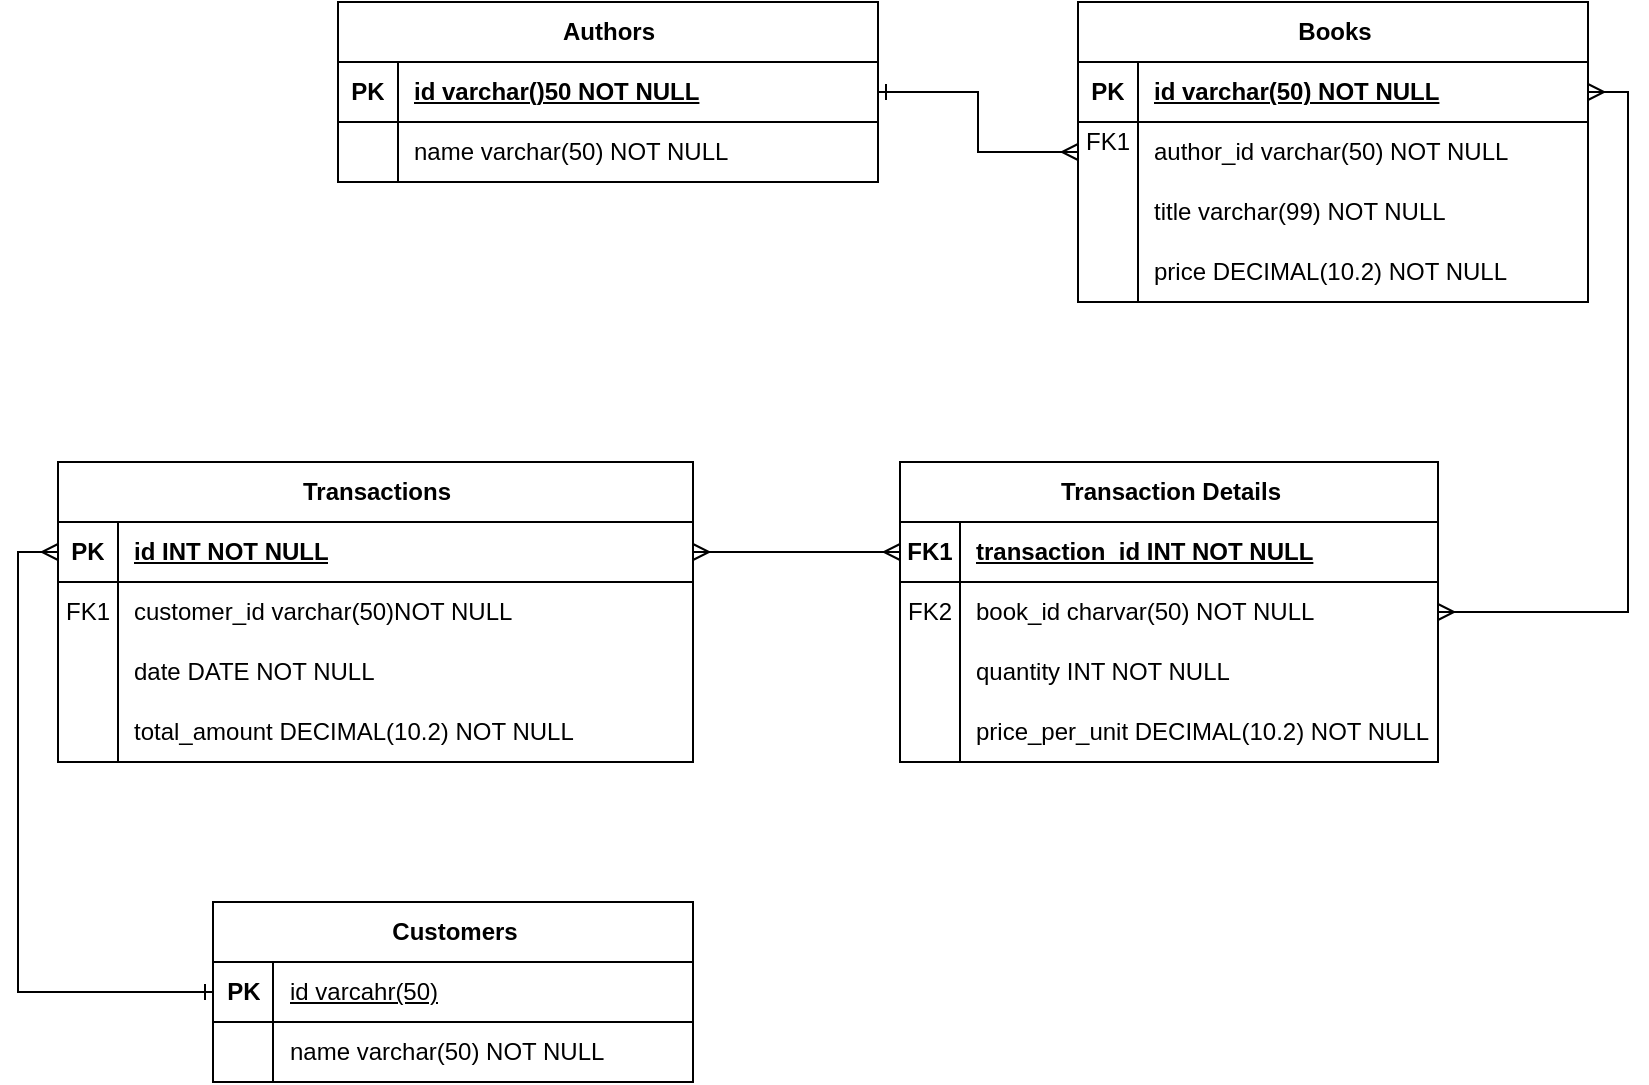 <mxfile version="24.7.1" type="device">
  <diagram name="Page-1" id="kHANodzGv5UoFWeS7k84">
    <mxGraphModel dx="1393" dy="804" grid="1" gridSize="10" guides="1" tooltips="1" connect="1" arrows="1" fold="1" page="1" pageScale="1" pageWidth="850" pageHeight="1100" math="0" shadow="0">
      <root>
        <mxCell id="0" />
        <mxCell id="1" parent="0" />
        <mxCell id="Fjyi1hUrt9Q1MQqBDxvz-14" value="Books" style="shape=table;startSize=30;container=1;collapsible=1;childLayout=tableLayout;fixedRows=1;rowLines=0;fontStyle=1;align=center;resizeLast=1;html=1;" vertex="1" parent="1">
          <mxGeometry x="700" y="230" width="255" height="150" as="geometry" />
        </mxCell>
        <mxCell id="Fjyi1hUrt9Q1MQqBDxvz-15" value="" style="shape=tableRow;horizontal=0;startSize=0;swimlaneHead=0;swimlaneBody=0;fillColor=none;collapsible=0;dropTarget=0;points=[[0,0.5],[1,0.5]];portConstraint=eastwest;top=0;left=0;right=0;bottom=1;" vertex="1" parent="Fjyi1hUrt9Q1MQqBDxvz-14">
          <mxGeometry y="30" width="255" height="30" as="geometry" />
        </mxCell>
        <mxCell id="Fjyi1hUrt9Q1MQqBDxvz-16" value="PK" style="shape=partialRectangle;connectable=0;fillColor=none;top=0;left=0;bottom=0;right=0;fontStyle=1;overflow=hidden;whiteSpace=wrap;html=1;" vertex="1" parent="Fjyi1hUrt9Q1MQqBDxvz-15">
          <mxGeometry width="30" height="30" as="geometry">
            <mxRectangle width="30" height="30" as="alternateBounds" />
          </mxGeometry>
        </mxCell>
        <mxCell id="Fjyi1hUrt9Q1MQqBDxvz-17" value="id varchar(50) NOT NULL" style="shape=partialRectangle;connectable=0;fillColor=none;top=0;left=0;bottom=0;right=0;align=left;spacingLeft=6;fontStyle=5;overflow=hidden;whiteSpace=wrap;html=1;" vertex="1" parent="Fjyi1hUrt9Q1MQqBDxvz-15">
          <mxGeometry x="30" width="225" height="30" as="geometry">
            <mxRectangle width="225" height="30" as="alternateBounds" />
          </mxGeometry>
        </mxCell>
        <mxCell id="Fjyi1hUrt9Q1MQqBDxvz-18" value="" style="shape=tableRow;horizontal=0;startSize=0;swimlaneHead=0;swimlaneBody=0;fillColor=none;collapsible=0;dropTarget=0;points=[[0,0.5],[1,0.5]];portConstraint=eastwest;top=0;left=0;right=0;bottom=0;" vertex="1" parent="Fjyi1hUrt9Q1MQqBDxvz-14">
          <mxGeometry y="60" width="255" height="30" as="geometry" />
        </mxCell>
        <mxCell id="Fjyi1hUrt9Q1MQqBDxvz-19" value="FK1&lt;div&gt;&lt;br&gt;&lt;/div&gt;" style="shape=partialRectangle;connectable=0;fillColor=none;top=0;left=0;bottom=0;right=0;editable=1;overflow=hidden;whiteSpace=wrap;html=1;" vertex="1" parent="Fjyi1hUrt9Q1MQqBDxvz-18">
          <mxGeometry width="30" height="30" as="geometry">
            <mxRectangle width="30" height="30" as="alternateBounds" />
          </mxGeometry>
        </mxCell>
        <mxCell id="Fjyi1hUrt9Q1MQqBDxvz-20" value="author_id varchar(50) NOT NULL" style="shape=partialRectangle;connectable=0;fillColor=none;top=0;left=0;bottom=0;right=0;align=left;spacingLeft=6;overflow=hidden;whiteSpace=wrap;html=1;" vertex="1" parent="Fjyi1hUrt9Q1MQqBDxvz-18">
          <mxGeometry x="30" width="225" height="30" as="geometry">
            <mxRectangle width="225" height="30" as="alternateBounds" />
          </mxGeometry>
        </mxCell>
        <mxCell id="Fjyi1hUrt9Q1MQqBDxvz-117" style="shape=tableRow;horizontal=0;startSize=0;swimlaneHead=0;swimlaneBody=0;fillColor=none;collapsible=0;dropTarget=0;points=[[0,0.5],[1,0.5]];portConstraint=eastwest;top=0;left=0;right=0;bottom=0;" vertex="1" parent="Fjyi1hUrt9Q1MQqBDxvz-14">
          <mxGeometry y="90" width="255" height="30" as="geometry" />
        </mxCell>
        <mxCell id="Fjyi1hUrt9Q1MQqBDxvz-118" style="shape=partialRectangle;connectable=0;fillColor=none;top=0;left=0;bottom=0;right=0;editable=1;overflow=hidden;whiteSpace=wrap;html=1;" vertex="1" parent="Fjyi1hUrt9Q1MQqBDxvz-117">
          <mxGeometry width="30" height="30" as="geometry">
            <mxRectangle width="30" height="30" as="alternateBounds" />
          </mxGeometry>
        </mxCell>
        <mxCell id="Fjyi1hUrt9Q1MQqBDxvz-119" value="title varchar(99) NOT NULL" style="shape=partialRectangle;connectable=0;fillColor=none;top=0;left=0;bottom=0;right=0;align=left;spacingLeft=6;overflow=hidden;whiteSpace=wrap;html=1;" vertex="1" parent="Fjyi1hUrt9Q1MQqBDxvz-117">
          <mxGeometry x="30" width="225" height="30" as="geometry">
            <mxRectangle width="225" height="30" as="alternateBounds" />
          </mxGeometry>
        </mxCell>
        <mxCell id="Fjyi1hUrt9Q1MQqBDxvz-120" style="shape=tableRow;horizontal=0;startSize=0;swimlaneHead=0;swimlaneBody=0;fillColor=none;collapsible=0;dropTarget=0;points=[[0,0.5],[1,0.5]];portConstraint=eastwest;top=0;left=0;right=0;bottom=0;" vertex="1" parent="Fjyi1hUrt9Q1MQqBDxvz-14">
          <mxGeometry y="120" width="255" height="30" as="geometry" />
        </mxCell>
        <mxCell id="Fjyi1hUrt9Q1MQqBDxvz-121" style="shape=partialRectangle;connectable=0;fillColor=none;top=0;left=0;bottom=0;right=0;editable=1;overflow=hidden;whiteSpace=wrap;html=1;" vertex="1" parent="Fjyi1hUrt9Q1MQqBDxvz-120">
          <mxGeometry width="30" height="30" as="geometry">
            <mxRectangle width="30" height="30" as="alternateBounds" />
          </mxGeometry>
        </mxCell>
        <mxCell id="Fjyi1hUrt9Q1MQqBDxvz-122" value="price DECIMAL(10.2) NOT NULL" style="shape=partialRectangle;connectable=0;fillColor=none;top=0;left=0;bottom=0;right=0;align=left;spacingLeft=6;overflow=hidden;whiteSpace=wrap;html=1;" vertex="1" parent="Fjyi1hUrt9Q1MQqBDxvz-120">
          <mxGeometry x="30" width="225" height="30" as="geometry">
            <mxRectangle width="225" height="30" as="alternateBounds" />
          </mxGeometry>
        </mxCell>
        <mxCell id="Fjyi1hUrt9Q1MQqBDxvz-27" value="Transactions" style="shape=table;startSize=30;container=1;collapsible=1;childLayout=tableLayout;fixedRows=1;rowLines=0;fontStyle=1;align=center;resizeLast=1;html=1;" vertex="1" parent="1">
          <mxGeometry x="190" y="460" width="317.5" height="150" as="geometry" />
        </mxCell>
        <mxCell id="Fjyi1hUrt9Q1MQqBDxvz-28" value="" style="shape=tableRow;horizontal=0;startSize=0;swimlaneHead=0;swimlaneBody=0;fillColor=none;collapsible=0;dropTarget=0;points=[[0,0.5],[1,0.5]];portConstraint=eastwest;top=0;left=0;right=0;bottom=1;" vertex="1" parent="Fjyi1hUrt9Q1MQqBDxvz-27">
          <mxGeometry y="30" width="317.5" height="30" as="geometry" />
        </mxCell>
        <mxCell id="Fjyi1hUrt9Q1MQqBDxvz-29" value="PK" style="shape=partialRectangle;connectable=0;fillColor=none;top=0;left=0;bottom=0;right=0;fontStyle=1;overflow=hidden;whiteSpace=wrap;html=1;" vertex="1" parent="Fjyi1hUrt9Q1MQqBDxvz-28">
          <mxGeometry width="30" height="30" as="geometry">
            <mxRectangle width="30" height="30" as="alternateBounds" />
          </mxGeometry>
        </mxCell>
        <mxCell id="Fjyi1hUrt9Q1MQqBDxvz-30" value="id INT NOT NULL" style="shape=partialRectangle;connectable=0;fillColor=none;top=0;left=0;bottom=0;right=0;align=left;spacingLeft=6;fontStyle=5;overflow=hidden;whiteSpace=wrap;html=1;" vertex="1" parent="Fjyi1hUrt9Q1MQqBDxvz-28">
          <mxGeometry x="30" width="287.5" height="30" as="geometry">
            <mxRectangle width="287.5" height="30" as="alternateBounds" />
          </mxGeometry>
        </mxCell>
        <mxCell id="Fjyi1hUrt9Q1MQqBDxvz-31" value="" style="shape=tableRow;horizontal=0;startSize=0;swimlaneHead=0;swimlaneBody=0;fillColor=none;collapsible=0;dropTarget=0;points=[[0,0.5],[1,0.5]];portConstraint=eastwest;top=0;left=0;right=0;bottom=0;" vertex="1" parent="Fjyi1hUrt9Q1MQqBDxvz-27">
          <mxGeometry y="60" width="317.5" height="30" as="geometry" />
        </mxCell>
        <mxCell id="Fjyi1hUrt9Q1MQqBDxvz-32" value="FK1" style="shape=partialRectangle;connectable=0;fillColor=none;top=0;left=0;bottom=0;right=0;editable=1;overflow=hidden;whiteSpace=wrap;html=1;" vertex="1" parent="Fjyi1hUrt9Q1MQqBDxvz-31">
          <mxGeometry width="30" height="30" as="geometry">
            <mxRectangle width="30" height="30" as="alternateBounds" />
          </mxGeometry>
        </mxCell>
        <mxCell id="Fjyi1hUrt9Q1MQqBDxvz-33" value="customer_id varchar(50)NOT NULL" style="shape=partialRectangle;connectable=0;fillColor=none;top=0;left=0;bottom=0;right=0;align=left;spacingLeft=6;overflow=hidden;whiteSpace=wrap;html=1;" vertex="1" parent="Fjyi1hUrt9Q1MQqBDxvz-31">
          <mxGeometry x="30" width="287.5" height="30" as="geometry">
            <mxRectangle width="287.5" height="30" as="alternateBounds" />
          </mxGeometry>
        </mxCell>
        <mxCell id="Fjyi1hUrt9Q1MQqBDxvz-107" style="shape=tableRow;horizontal=0;startSize=0;swimlaneHead=0;swimlaneBody=0;fillColor=none;collapsible=0;dropTarget=0;points=[[0,0.5],[1,0.5]];portConstraint=eastwest;top=0;left=0;right=0;bottom=0;" vertex="1" parent="Fjyi1hUrt9Q1MQqBDxvz-27">
          <mxGeometry y="90" width="317.5" height="30" as="geometry" />
        </mxCell>
        <mxCell id="Fjyi1hUrt9Q1MQqBDxvz-108" style="shape=partialRectangle;connectable=0;fillColor=none;top=0;left=0;bottom=0;right=0;editable=1;overflow=hidden;whiteSpace=wrap;html=1;" vertex="1" parent="Fjyi1hUrt9Q1MQqBDxvz-107">
          <mxGeometry width="30" height="30" as="geometry">
            <mxRectangle width="30" height="30" as="alternateBounds" />
          </mxGeometry>
        </mxCell>
        <mxCell id="Fjyi1hUrt9Q1MQqBDxvz-109" value="date DATE NOT NULL" style="shape=partialRectangle;connectable=0;fillColor=none;top=0;left=0;bottom=0;right=0;align=left;spacingLeft=6;overflow=hidden;whiteSpace=wrap;html=1;" vertex="1" parent="Fjyi1hUrt9Q1MQqBDxvz-107">
          <mxGeometry x="30" width="287.5" height="30" as="geometry">
            <mxRectangle width="287.5" height="30" as="alternateBounds" />
          </mxGeometry>
        </mxCell>
        <mxCell id="Fjyi1hUrt9Q1MQqBDxvz-110" style="shape=tableRow;horizontal=0;startSize=0;swimlaneHead=0;swimlaneBody=0;fillColor=none;collapsible=0;dropTarget=0;points=[[0,0.5],[1,0.5]];portConstraint=eastwest;top=0;left=0;right=0;bottom=0;" vertex="1" parent="Fjyi1hUrt9Q1MQqBDxvz-27">
          <mxGeometry y="120" width="317.5" height="30" as="geometry" />
        </mxCell>
        <mxCell id="Fjyi1hUrt9Q1MQqBDxvz-111" style="shape=partialRectangle;connectable=0;fillColor=none;top=0;left=0;bottom=0;right=0;editable=1;overflow=hidden;whiteSpace=wrap;html=1;" vertex="1" parent="Fjyi1hUrt9Q1MQqBDxvz-110">
          <mxGeometry width="30" height="30" as="geometry">
            <mxRectangle width="30" height="30" as="alternateBounds" />
          </mxGeometry>
        </mxCell>
        <mxCell id="Fjyi1hUrt9Q1MQqBDxvz-112" value="total_amount DECIMAL(10.2) NOT NULL" style="shape=partialRectangle;connectable=0;fillColor=none;top=0;left=0;bottom=0;right=0;align=left;spacingLeft=6;overflow=hidden;whiteSpace=wrap;html=1;" vertex="1" parent="Fjyi1hUrt9Q1MQqBDxvz-110">
          <mxGeometry x="30" width="287.5" height="30" as="geometry">
            <mxRectangle width="287.5" height="30" as="alternateBounds" />
          </mxGeometry>
        </mxCell>
        <mxCell id="Fjyi1hUrt9Q1MQqBDxvz-40" value="Transaction Details" style="shape=table;startSize=30;container=1;collapsible=1;childLayout=tableLayout;fixedRows=1;rowLines=0;fontStyle=1;align=center;resizeLast=1;html=1;" vertex="1" parent="1">
          <mxGeometry x="611" y="460" width="269" height="150" as="geometry" />
        </mxCell>
        <mxCell id="Fjyi1hUrt9Q1MQqBDxvz-41" value="" style="shape=tableRow;horizontal=0;startSize=0;swimlaneHead=0;swimlaneBody=0;fillColor=none;collapsible=0;dropTarget=0;points=[[0,0.5],[1,0.5]];portConstraint=eastwest;top=0;left=0;right=0;bottom=1;" vertex="1" parent="Fjyi1hUrt9Q1MQqBDxvz-40">
          <mxGeometry y="30" width="269" height="30" as="geometry" />
        </mxCell>
        <mxCell id="Fjyi1hUrt9Q1MQqBDxvz-42" value="FK1" style="shape=partialRectangle;connectable=0;fillColor=none;top=0;left=0;bottom=0;right=0;fontStyle=1;overflow=hidden;whiteSpace=wrap;html=1;" vertex="1" parent="Fjyi1hUrt9Q1MQqBDxvz-41">
          <mxGeometry width="30" height="30" as="geometry">
            <mxRectangle width="30" height="30" as="alternateBounds" />
          </mxGeometry>
        </mxCell>
        <mxCell id="Fjyi1hUrt9Q1MQqBDxvz-43" value="transaction_id INT NOT NULL" style="shape=partialRectangle;connectable=0;fillColor=none;top=0;left=0;bottom=0;right=0;align=left;spacingLeft=6;fontStyle=5;overflow=hidden;whiteSpace=wrap;html=1;" vertex="1" parent="Fjyi1hUrt9Q1MQqBDxvz-41">
          <mxGeometry x="30" width="239" height="30" as="geometry">
            <mxRectangle width="239" height="30" as="alternateBounds" />
          </mxGeometry>
        </mxCell>
        <mxCell id="Fjyi1hUrt9Q1MQqBDxvz-44" value="" style="shape=tableRow;horizontal=0;startSize=0;swimlaneHead=0;swimlaneBody=0;fillColor=none;collapsible=0;dropTarget=0;points=[[0,0.5],[1,0.5]];portConstraint=eastwest;top=0;left=0;right=0;bottom=0;" vertex="1" parent="Fjyi1hUrt9Q1MQqBDxvz-40">
          <mxGeometry y="60" width="269" height="30" as="geometry" />
        </mxCell>
        <mxCell id="Fjyi1hUrt9Q1MQqBDxvz-45" value="FK2" style="shape=partialRectangle;connectable=0;fillColor=none;top=0;left=0;bottom=0;right=0;editable=1;overflow=hidden;whiteSpace=wrap;html=1;" vertex="1" parent="Fjyi1hUrt9Q1MQqBDxvz-44">
          <mxGeometry width="30" height="30" as="geometry">
            <mxRectangle width="30" height="30" as="alternateBounds" />
          </mxGeometry>
        </mxCell>
        <mxCell id="Fjyi1hUrt9Q1MQqBDxvz-46" value="book_id charvar(50) NOT NULL" style="shape=partialRectangle;connectable=0;fillColor=none;top=0;left=0;bottom=0;right=0;align=left;spacingLeft=6;overflow=hidden;whiteSpace=wrap;html=1;" vertex="1" parent="Fjyi1hUrt9Q1MQqBDxvz-44">
          <mxGeometry x="30" width="239" height="30" as="geometry">
            <mxRectangle width="239" height="30" as="alternateBounds" />
          </mxGeometry>
        </mxCell>
        <mxCell id="Fjyi1hUrt9Q1MQqBDxvz-147" style="shape=tableRow;horizontal=0;startSize=0;swimlaneHead=0;swimlaneBody=0;fillColor=none;collapsible=0;dropTarget=0;points=[[0,0.5],[1,0.5]];portConstraint=eastwest;top=0;left=0;right=0;bottom=0;" vertex="1" parent="Fjyi1hUrt9Q1MQqBDxvz-40">
          <mxGeometry y="90" width="269" height="30" as="geometry" />
        </mxCell>
        <mxCell id="Fjyi1hUrt9Q1MQqBDxvz-148" style="shape=partialRectangle;connectable=0;fillColor=none;top=0;left=0;bottom=0;right=0;editable=1;overflow=hidden;whiteSpace=wrap;html=1;" vertex="1" parent="Fjyi1hUrt9Q1MQqBDxvz-147">
          <mxGeometry width="30" height="30" as="geometry">
            <mxRectangle width="30" height="30" as="alternateBounds" />
          </mxGeometry>
        </mxCell>
        <mxCell id="Fjyi1hUrt9Q1MQqBDxvz-149" value="quantity INT NOT NULL" style="shape=partialRectangle;connectable=0;fillColor=none;top=0;left=0;bottom=0;right=0;align=left;spacingLeft=6;overflow=hidden;whiteSpace=wrap;html=1;" vertex="1" parent="Fjyi1hUrt9Q1MQqBDxvz-147">
          <mxGeometry x="30" width="239" height="30" as="geometry">
            <mxRectangle width="239" height="30" as="alternateBounds" />
          </mxGeometry>
        </mxCell>
        <mxCell id="Fjyi1hUrt9Q1MQqBDxvz-150" style="shape=tableRow;horizontal=0;startSize=0;swimlaneHead=0;swimlaneBody=0;fillColor=none;collapsible=0;dropTarget=0;points=[[0,0.5],[1,0.5]];portConstraint=eastwest;top=0;left=0;right=0;bottom=0;" vertex="1" parent="Fjyi1hUrt9Q1MQqBDxvz-40">
          <mxGeometry y="120" width="269" height="30" as="geometry" />
        </mxCell>
        <mxCell id="Fjyi1hUrt9Q1MQqBDxvz-151" style="shape=partialRectangle;connectable=0;fillColor=none;top=0;left=0;bottom=0;right=0;editable=1;overflow=hidden;whiteSpace=wrap;html=1;" vertex="1" parent="Fjyi1hUrt9Q1MQqBDxvz-150">
          <mxGeometry width="30" height="30" as="geometry">
            <mxRectangle width="30" height="30" as="alternateBounds" />
          </mxGeometry>
        </mxCell>
        <mxCell id="Fjyi1hUrt9Q1MQqBDxvz-152" value="price_per_unit DECIMAL(10.2) NOT NULL" style="shape=partialRectangle;connectable=0;fillColor=none;top=0;left=0;bottom=0;right=0;align=left;spacingLeft=6;overflow=hidden;whiteSpace=wrap;html=1;" vertex="1" parent="Fjyi1hUrt9Q1MQqBDxvz-150">
          <mxGeometry x="30" width="239" height="30" as="geometry">
            <mxRectangle width="239" height="30" as="alternateBounds" />
          </mxGeometry>
        </mxCell>
        <mxCell id="Fjyi1hUrt9Q1MQqBDxvz-53" value="Authors" style="shape=table;startSize=30;container=1;collapsible=1;childLayout=tableLayout;fixedRows=1;rowLines=0;fontStyle=1;align=center;resizeLast=1;html=1;" vertex="1" parent="1">
          <mxGeometry x="330" y="230" width="270" height="90" as="geometry" />
        </mxCell>
        <mxCell id="Fjyi1hUrt9Q1MQqBDxvz-54" value="" style="shape=tableRow;horizontal=0;startSize=0;swimlaneHead=0;swimlaneBody=0;fillColor=none;collapsible=0;dropTarget=0;points=[[0,0.5],[1,0.5]];portConstraint=eastwest;top=0;left=0;right=0;bottom=1;" vertex="1" parent="Fjyi1hUrt9Q1MQqBDxvz-53">
          <mxGeometry y="30" width="270" height="30" as="geometry" />
        </mxCell>
        <mxCell id="Fjyi1hUrt9Q1MQqBDxvz-55" value="PK" style="shape=partialRectangle;connectable=0;fillColor=none;top=0;left=0;bottom=0;right=0;fontStyle=1;overflow=hidden;whiteSpace=wrap;html=1;" vertex="1" parent="Fjyi1hUrt9Q1MQqBDxvz-54">
          <mxGeometry width="30" height="30" as="geometry">
            <mxRectangle width="30" height="30" as="alternateBounds" />
          </mxGeometry>
        </mxCell>
        <mxCell id="Fjyi1hUrt9Q1MQqBDxvz-56" value="id varchar()50 NOT NULL" style="shape=partialRectangle;connectable=0;fillColor=none;top=0;left=0;bottom=0;right=0;align=left;spacingLeft=6;fontStyle=5;overflow=hidden;whiteSpace=wrap;html=1;" vertex="1" parent="Fjyi1hUrt9Q1MQqBDxvz-54">
          <mxGeometry x="30" width="240" height="30" as="geometry">
            <mxRectangle width="240" height="30" as="alternateBounds" />
          </mxGeometry>
        </mxCell>
        <mxCell id="Fjyi1hUrt9Q1MQqBDxvz-57" value="" style="shape=tableRow;horizontal=0;startSize=0;swimlaneHead=0;swimlaneBody=0;fillColor=none;collapsible=0;dropTarget=0;points=[[0,0.5],[1,0.5]];portConstraint=eastwest;top=0;left=0;right=0;bottom=0;" vertex="1" parent="Fjyi1hUrt9Q1MQqBDxvz-53">
          <mxGeometry y="60" width="270" height="30" as="geometry" />
        </mxCell>
        <mxCell id="Fjyi1hUrt9Q1MQqBDxvz-58" value="" style="shape=partialRectangle;connectable=0;fillColor=none;top=0;left=0;bottom=0;right=0;editable=1;overflow=hidden;whiteSpace=wrap;html=1;" vertex="1" parent="Fjyi1hUrt9Q1MQqBDxvz-57">
          <mxGeometry width="30" height="30" as="geometry">
            <mxRectangle width="30" height="30" as="alternateBounds" />
          </mxGeometry>
        </mxCell>
        <mxCell id="Fjyi1hUrt9Q1MQqBDxvz-59" value="name varchar(50) NOT NULL" style="shape=partialRectangle;connectable=0;fillColor=none;top=0;left=0;bottom=0;right=0;align=left;spacingLeft=6;overflow=hidden;whiteSpace=wrap;html=1;" vertex="1" parent="Fjyi1hUrt9Q1MQqBDxvz-57">
          <mxGeometry x="30" width="240" height="30" as="geometry">
            <mxRectangle width="240" height="30" as="alternateBounds" />
          </mxGeometry>
        </mxCell>
        <mxCell id="Fjyi1hUrt9Q1MQqBDxvz-67" value="Customers" style="shape=table;startSize=30;container=1;collapsible=1;childLayout=tableLayout;fixedRows=1;rowLines=0;fontStyle=1;align=center;resizeLast=1;html=1;" vertex="1" parent="1">
          <mxGeometry x="267.5" y="680" width="240" height="90" as="geometry" />
        </mxCell>
        <mxCell id="Fjyi1hUrt9Q1MQqBDxvz-68" value="" style="shape=tableRow;horizontal=0;startSize=0;swimlaneHead=0;swimlaneBody=0;fillColor=none;collapsible=0;dropTarget=0;points=[[0,0.5],[1,0.5]];portConstraint=eastwest;top=0;left=0;right=0;bottom=1;" vertex="1" parent="Fjyi1hUrt9Q1MQqBDxvz-67">
          <mxGeometry y="30" width="240" height="30" as="geometry" />
        </mxCell>
        <mxCell id="Fjyi1hUrt9Q1MQqBDxvz-69" value="PK" style="shape=partialRectangle;connectable=0;fillColor=none;top=0;left=0;bottom=0;right=0;fontStyle=1;overflow=hidden;whiteSpace=wrap;html=1;" vertex="1" parent="Fjyi1hUrt9Q1MQqBDxvz-68">
          <mxGeometry width="30" height="30" as="geometry">
            <mxRectangle width="30" height="30" as="alternateBounds" />
          </mxGeometry>
        </mxCell>
        <mxCell id="Fjyi1hUrt9Q1MQqBDxvz-70" value="&lt;span style=&quot;font-weight: normal;&quot;&gt;id varcahr(50)&lt;/span&gt;" style="shape=partialRectangle;connectable=0;fillColor=none;top=0;left=0;bottom=0;right=0;align=left;spacingLeft=6;fontStyle=5;overflow=hidden;whiteSpace=wrap;html=1;" vertex="1" parent="Fjyi1hUrt9Q1MQqBDxvz-68">
          <mxGeometry x="30" width="210" height="30" as="geometry">
            <mxRectangle width="210" height="30" as="alternateBounds" />
          </mxGeometry>
        </mxCell>
        <mxCell id="Fjyi1hUrt9Q1MQqBDxvz-71" value="" style="shape=tableRow;horizontal=0;startSize=0;swimlaneHead=0;swimlaneBody=0;fillColor=none;collapsible=0;dropTarget=0;points=[[0,0.5],[1,0.5]];portConstraint=eastwest;top=0;left=0;right=0;bottom=0;" vertex="1" parent="Fjyi1hUrt9Q1MQqBDxvz-67">
          <mxGeometry y="60" width="240" height="30" as="geometry" />
        </mxCell>
        <mxCell id="Fjyi1hUrt9Q1MQqBDxvz-72" value="" style="shape=partialRectangle;connectable=0;fillColor=none;top=0;left=0;bottom=0;right=0;editable=1;overflow=hidden;whiteSpace=wrap;html=1;" vertex="1" parent="Fjyi1hUrt9Q1MQqBDxvz-71">
          <mxGeometry width="30" height="30" as="geometry">
            <mxRectangle width="30" height="30" as="alternateBounds" />
          </mxGeometry>
        </mxCell>
        <mxCell id="Fjyi1hUrt9Q1MQqBDxvz-73" value="name varchar(50) NOT NULL" style="shape=partialRectangle;connectable=0;fillColor=none;top=0;left=0;bottom=0;right=0;align=left;spacingLeft=6;overflow=hidden;whiteSpace=wrap;html=1;" vertex="1" parent="Fjyi1hUrt9Q1MQqBDxvz-71">
          <mxGeometry x="30" width="210" height="30" as="geometry">
            <mxRectangle width="210" height="30" as="alternateBounds" />
          </mxGeometry>
        </mxCell>
        <mxCell id="Fjyi1hUrt9Q1MQqBDxvz-100" style="edgeStyle=orthogonalEdgeStyle;rounded=0;orthogonalLoop=1;jettySize=auto;html=1;entryX=0;entryY=0.5;entryDx=0;entryDy=0;startArrow=ERmany;startFill=0;endArrow=ERmany;endFill=0;" edge="1" parent="1" source="Fjyi1hUrt9Q1MQqBDxvz-28" target="Fjyi1hUrt9Q1MQqBDxvz-41">
          <mxGeometry relative="1" as="geometry" />
        </mxCell>
        <mxCell id="Fjyi1hUrt9Q1MQqBDxvz-104" style="edgeStyle=orthogonalEdgeStyle;rounded=0;orthogonalLoop=1;jettySize=auto;html=1;entryX=1;entryY=0.5;entryDx=0;entryDy=0;startArrow=ERmany;startFill=0;endArrow=ERmany;endFill=0;" edge="1" parent="1" source="Fjyi1hUrt9Q1MQqBDxvz-44" target="Fjyi1hUrt9Q1MQqBDxvz-15">
          <mxGeometry relative="1" as="geometry" />
        </mxCell>
        <mxCell id="Fjyi1hUrt9Q1MQqBDxvz-106" style="edgeStyle=orthogonalEdgeStyle;rounded=0;orthogonalLoop=1;jettySize=auto;html=1;entryX=0;entryY=0.5;entryDx=0;entryDy=0;startArrow=ERone;startFill=0;endArrow=ERmany;endFill=0;" edge="1" parent="1" source="Fjyi1hUrt9Q1MQqBDxvz-68" target="Fjyi1hUrt9Q1MQqBDxvz-28">
          <mxGeometry relative="1" as="geometry" />
        </mxCell>
        <mxCell id="Fjyi1hUrt9Q1MQqBDxvz-116" style="edgeStyle=orthogonalEdgeStyle;rounded=0;orthogonalLoop=1;jettySize=auto;html=1;entryX=0;entryY=0.5;entryDx=0;entryDy=0;startArrow=ERone;startFill=0;endArrow=ERmany;endFill=0;" edge="1" parent="1" source="Fjyi1hUrt9Q1MQqBDxvz-54" target="Fjyi1hUrt9Q1MQqBDxvz-18">
          <mxGeometry relative="1" as="geometry" />
        </mxCell>
      </root>
    </mxGraphModel>
  </diagram>
</mxfile>
